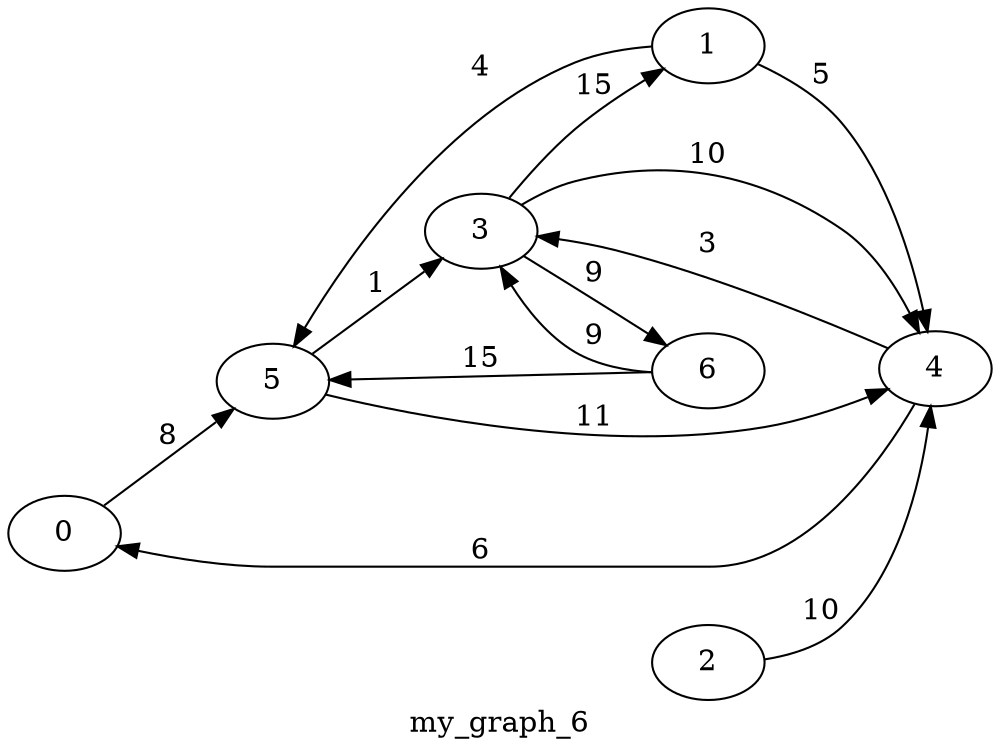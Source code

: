  digraph g{   rankdir = LR 0-> 5 [label = "8"]
5-> 3 [label = "1"]
3-> 6 [label = "9"]
6-> 3 [label = "9"]
3-> 1 [label = "15"]
1-> 5 [label = "4"]
3-> 4 [label = "10"]
4-> 0 [label = "6"]
1-> 4 [label = "5"]
2-> 4 [label = "10"]
4-> 3 [label = "3"]
5-> 4 [label = "11"]
6-> 5 [label = "15"]
label =  my_graph_6 } 